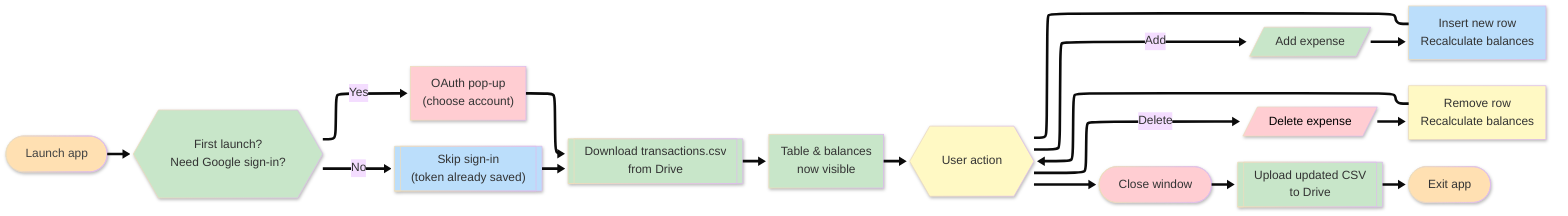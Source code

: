 ---
config:
  layout: elk
  look: neo
  theme: base
---
flowchart LR
    A(["Launch app"]) ==> B{{"First launch?<br>Need Google sign-in?"}}
    B == Yes ==> C["OAuth pop-up<br>(choose account)"]
    C ==> E[["Download transactions.csv<br>from Drive"]]
    B == No ==> D[["Skip sign-in<br>(token already saved)"]]
    D ==> E
    E ==> F["Table &amp; balances<br>now visible"]
    F ==> G{{"User action"}}
    G == Add ==> H[/"Add expense"/]
    H ==> I["Insert new row<br>Recalculate balances"]
    I === G
    G == Delete ==> J[/"Delete expense"/]
    J ==> K["Remove row<br>Recalculate balances"]
    K ==> G
    G ==> L(["Close window"])
    L ==> M[["Upload updated CSV<br>to Drive"]]
    M ==> N(["Exit app"])
    style A fill:#FFE0B2,color:#424242
    style B fill:#C8E6C9
    style C fill:#FFCDD2
    style E fill:#C8E6C9
    style D fill:#BBDEFB
    style F fill:#C8E6C9
    style G fill:#FFF9C4
    style H fill:#C8E6C9
    style I fill:#BBDEFB
    style J fill:#FFCDD2,color:#000
    style K fill:#FFF9C4
    style L fill:#FFCDD2
    style M fill:#C8E6C9
    style N fill:#FFE0B2